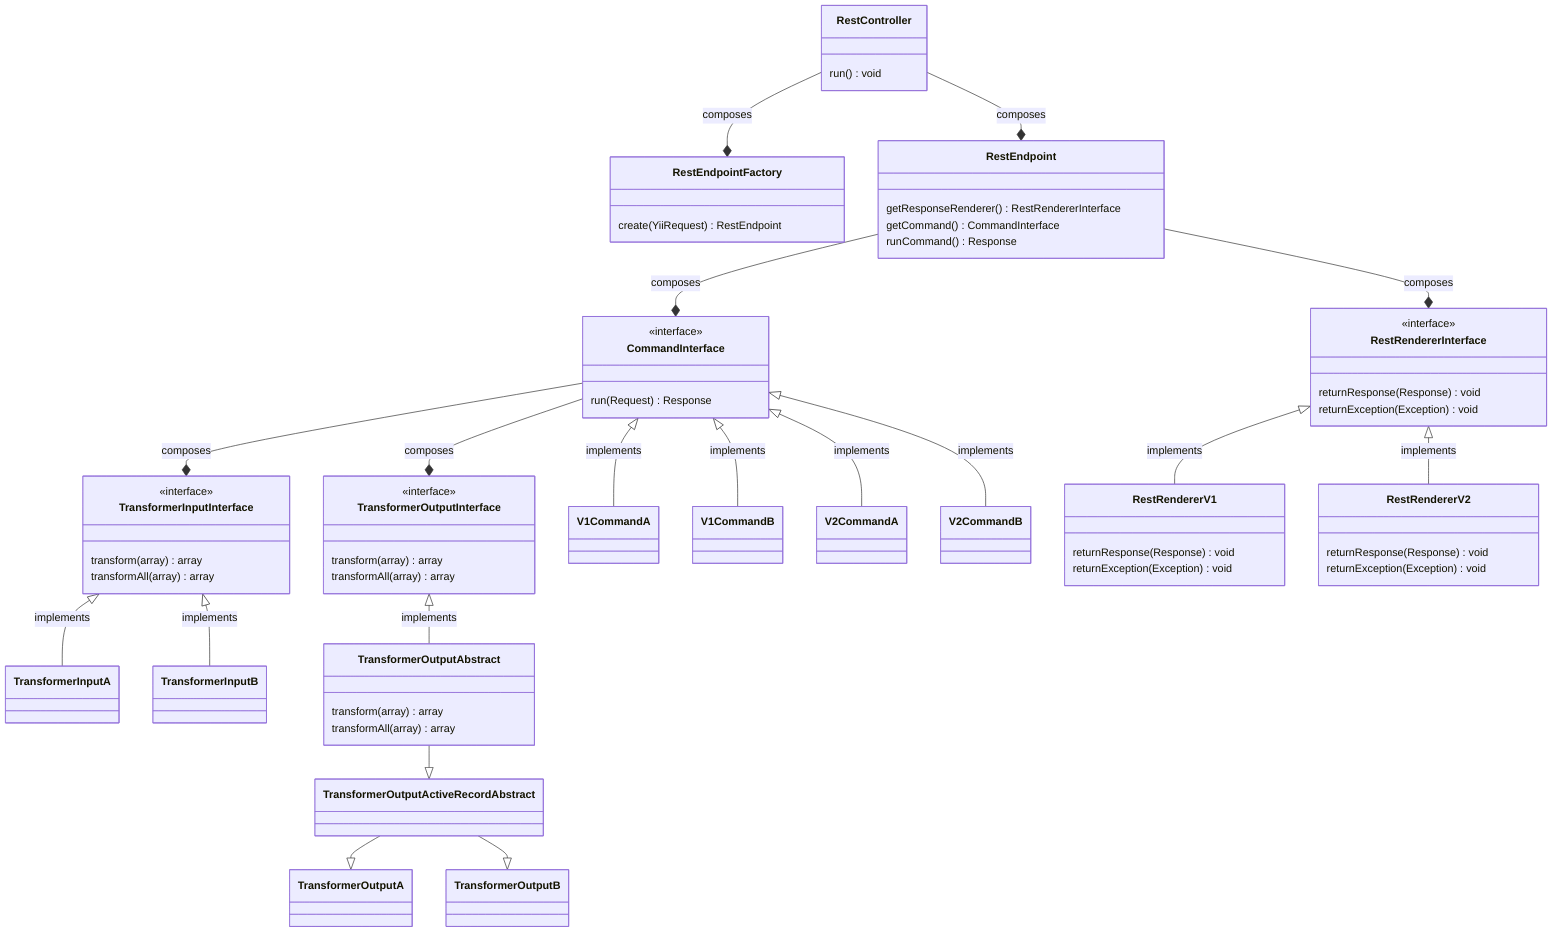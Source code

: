 classDiagram

class RestController
RestController --* RestEndpointFactory : composes
RestController --* RestEndpoint : composes
RestController : run() void

class RestEndpointFactory
RestEndpointFactory : create(YiiRequest) RestEndpoint

class RestEndpoint
RestEndpoint --* CommandInterface : composes
RestEndpoint --* RestRendererInterface : composes
RestEndpoint : getResponseRenderer() RestRendererInterface
RestEndpoint : getCommand() CommandInterface
RestEndpoint : runCommand() Response

class CommandInterface
<<interface>> CommandInterface
CommandInterface --* TransformerOutputInterface : composes
CommandInterface --* TransformerInputInterface : composes
CommandInterface : run(Request) Response

class V1CommandA
CommandInterface <|-- V1CommandA : implements

class V1CommandB
CommandInterface <|-- V1CommandB : implements

class V2CommandA
CommandInterface <|-- V2CommandA : implements

class V2CommandB
CommandInterface <|-- V2CommandB : implements


class RestRendererInterface
<<interface>> RestRendererInterface
RestRendererInterface : returnResponse(Response) void
RestRendererInterface : returnException(Exception) void

class RestRendererV1
RestRendererInterface <|-- RestRendererV1 : implements
RestRendererV1 : returnResponse(Response) void
RestRendererV1 : returnException(Exception) void

class RestRendererV2
RestRendererInterface <|-- RestRendererV2 : implements
RestRendererV2 : returnResponse(Response) void
RestRendererV2 : returnException(Exception) void

class TransformerOutputInterface
<<interface>> TransformerOutputInterface
TransformerOutputInterface : transform(array) array
TransformerOutputInterface : transformAll(array) array

class TransformerInputInterface
<<interface>> TransformerInputInterface
TransformerInputInterface : transform(array) array
TransformerInputInterface : transformAll(array) array

class TransformerInputA
TransformerInputInterface <|-- TransformerInputA : implements

class TransformerInputB
TransformerInputInterface <|-- TransformerInputB : implements

class TransformerOutputAbstract
TransformerOutputInterface <|-- TransformerOutputAbstract : implements
TransformerOutputAbstract : transform(array) array
TransformerOutputAbstract : transformAll(array) array

class TransformerOutputActiveRecordAbstract
TransformerOutputAbstract --|> TransformerOutputActiveRecordAbstract

class TransformerOutputA
TransformerOutputActiveRecordAbstract --|> TransformerOutputA

class TransformerOutputB
TransformerOutputActiveRecordAbstract --|> TransformerOutputB